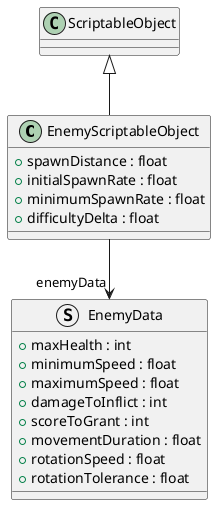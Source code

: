 @startuml
class EnemyScriptableObject {
    + spawnDistance : float
    + initialSpawnRate : float
    + minimumSpawnRate : float
    + difficultyDelta : float
}
struct EnemyData {
    + maxHealth : int
    + minimumSpeed : float
    + maximumSpeed : float
    + damageToInflict : int
    + scoreToGrant : int
    + movementDuration : float
    + rotationSpeed : float
    + rotationTolerance : float
}
ScriptableObject <|-- EnemyScriptableObject
EnemyScriptableObject --> "enemyData" EnemyData
@enduml
